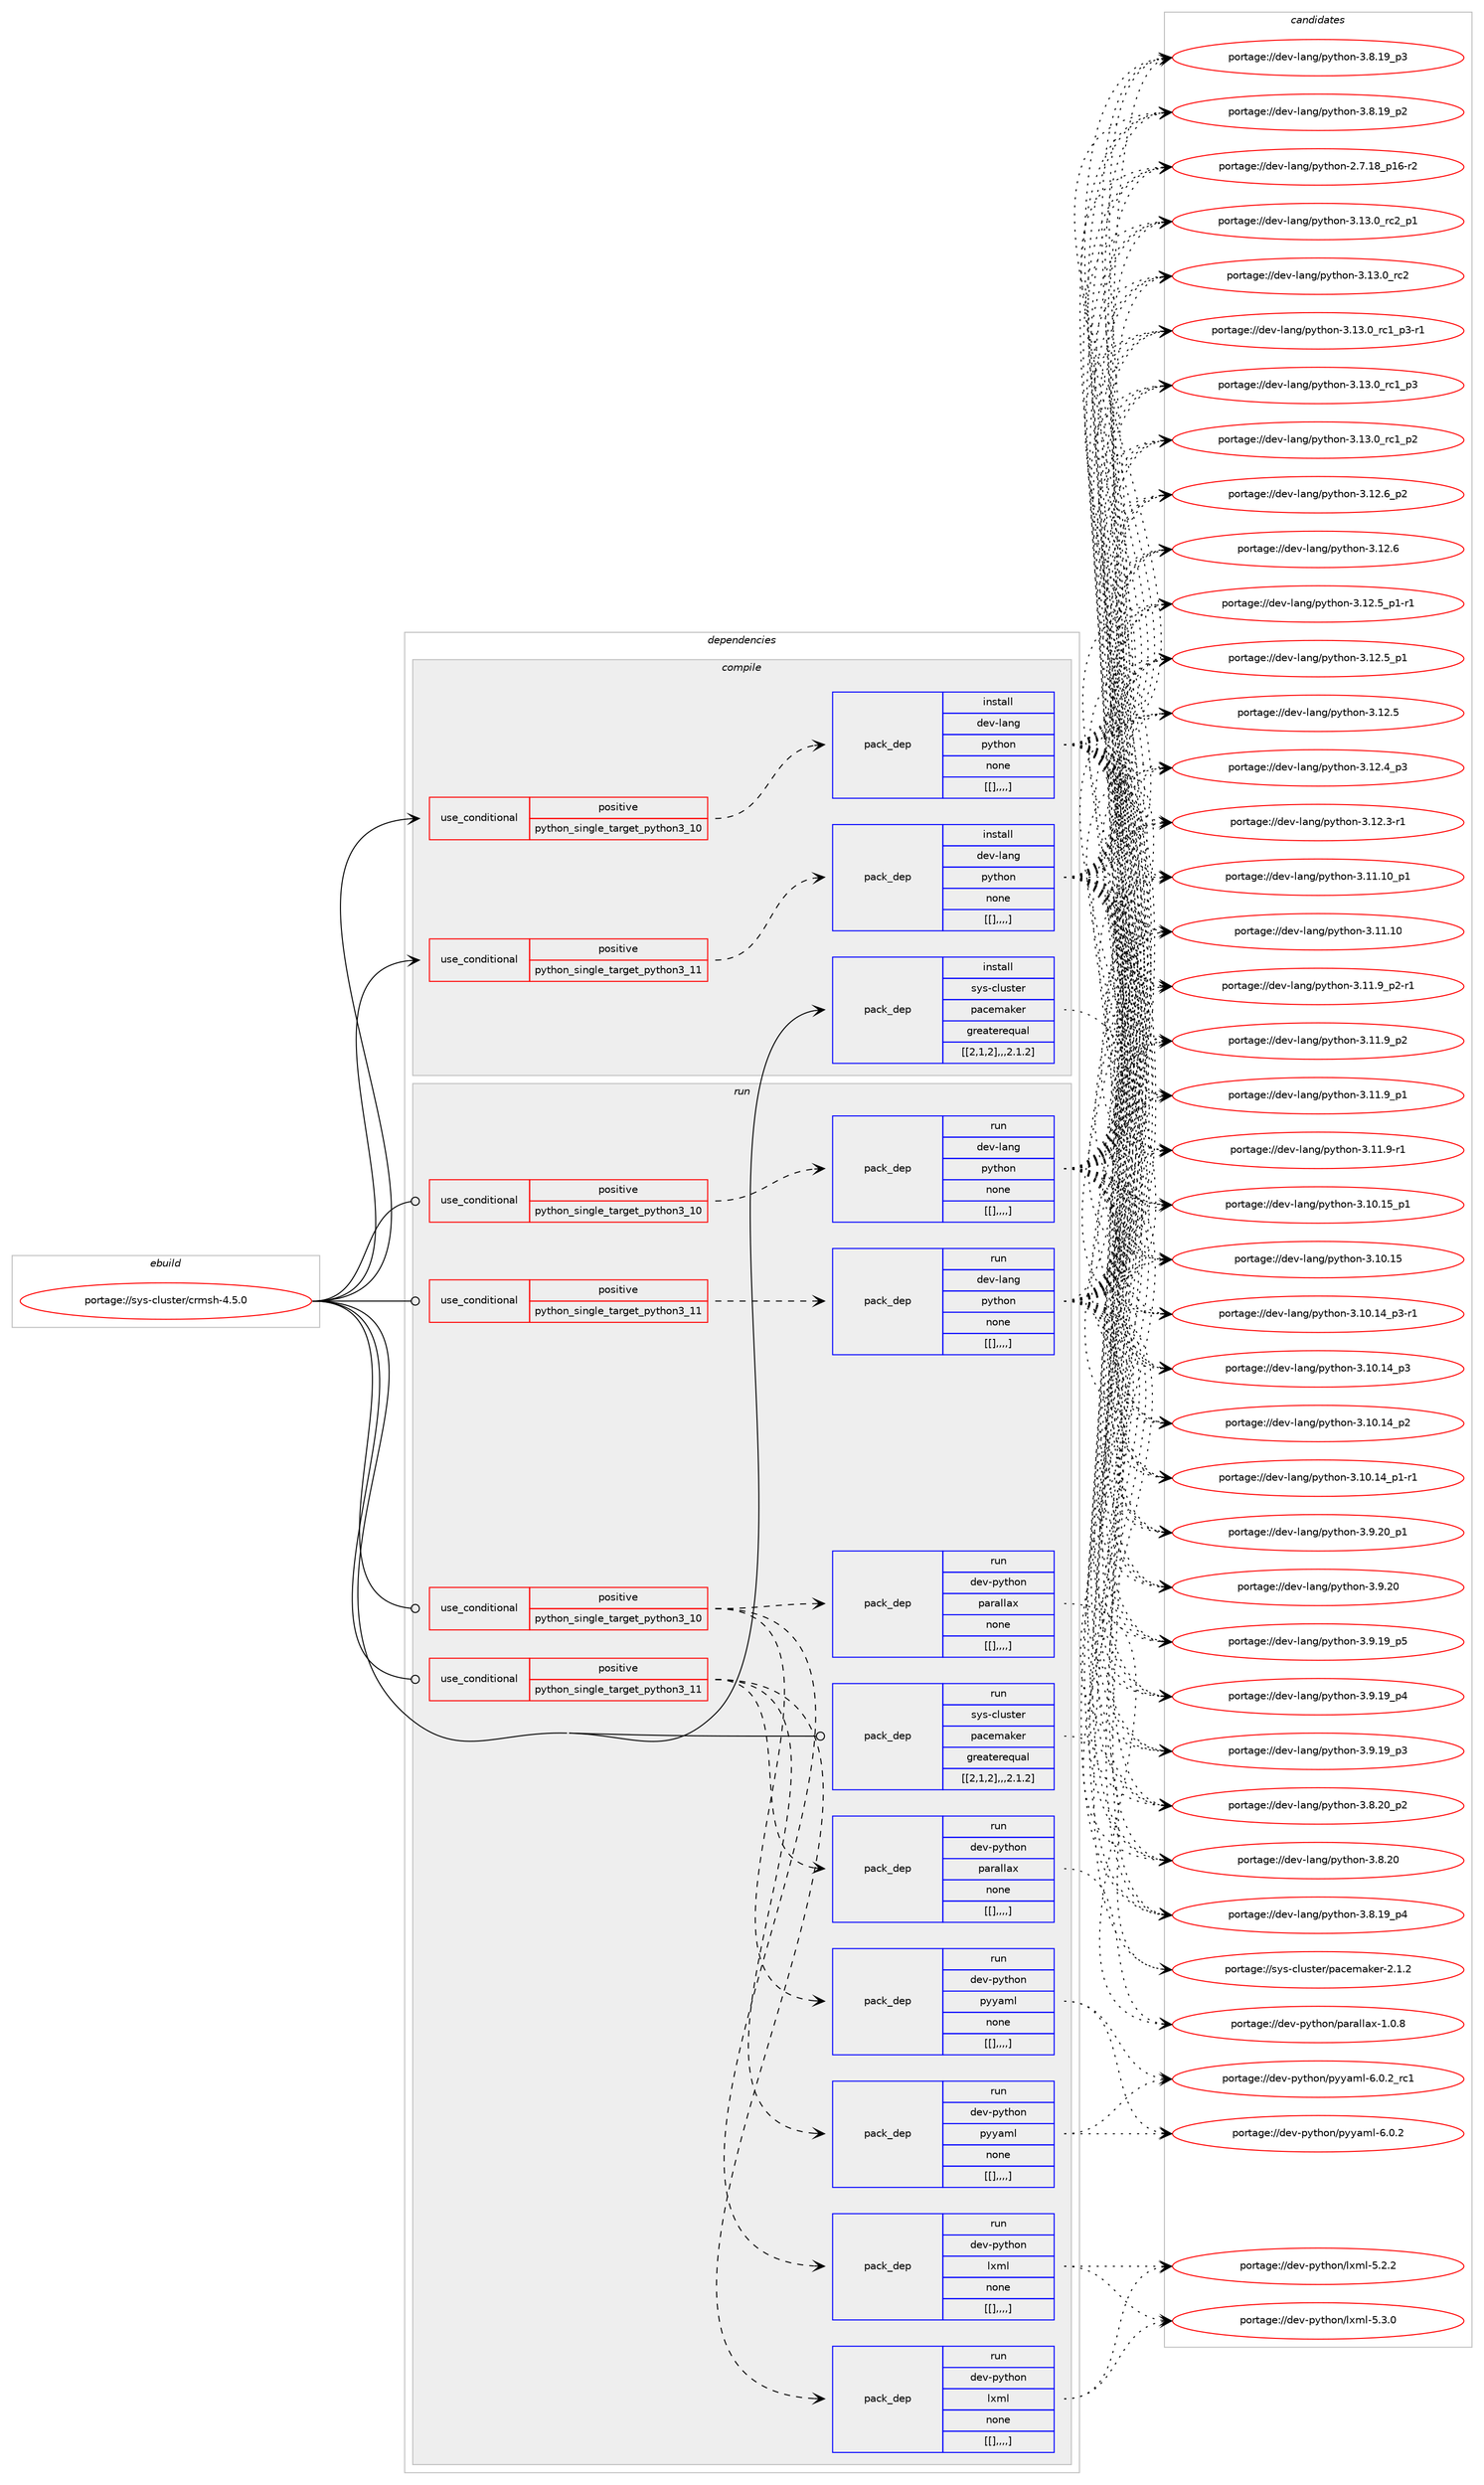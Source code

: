 digraph prolog {

# *************
# Graph options
# *************

newrank=true;
concentrate=true;
compound=true;
graph [rankdir=LR,fontname=Helvetica,fontsize=10,ranksep=1.5];#, ranksep=2.5, nodesep=0.2];
edge  [arrowhead=vee];
node  [fontname=Helvetica,fontsize=10];

# **********
# The ebuild
# **********

subgraph cluster_leftcol {
color=gray;
label=<<i>ebuild</i>>;
id [label="portage://sys-cluster/crmsh-4.5.0", color=red, width=4, href="../sys-cluster/crmsh-4.5.0.svg"];
}

# ****************
# The dependencies
# ****************

subgraph cluster_midcol {
color=gray;
label=<<i>dependencies</i>>;
subgraph cluster_compile {
fillcolor="#eeeeee";
style=filled;
label=<<i>compile</i>>;
subgraph cond118801 {
dependency442587 [label=<<TABLE BORDER="0" CELLBORDER="1" CELLSPACING="0" CELLPADDING="4"><TR><TD ROWSPAN="3" CELLPADDING="10">use_conditional</TD></TR><TR><TD>positive</TD></TR><TR><TD>python_single_target_python3_10</TD></TR></TABLE>>, shape=none, color=red];
subgraph pack320823 {
dependency442588 [label=<<TABLE BORDER="0" CELLBORDER="1" CELLSPACING="0" CELLPADDING="4" WIDTH="220"><TR><TD ROWSPAN="6" CELLPADDING="30">pack_dep</TD></TR><TR><TD WIDTH="110">install</TD></TR><TR><TD>dev-lang</TD></TR><TR><TD>python</TD></TR><TR><TD>none</TD></TR><TR><TD>[[],,,,]</TD></TR></TABLE>>, shape=none, color=blue];
}
dependency442587:e -> dependency442588:w [weight=20,style="dashed",arrowhead="vee"];
}
id:e -> dependency442587:w [weight=20,style="solid",arrowhead="vee"];
subgraph cond118802 {
dependency442589 [label=<<TABLE BORDER="0" CELLBORDER="1" CELLSPACING="0" CELLPADDING="4"><TR><TD ROWSPAN="3" CELLPADDING="10">use_conditional</TD></TR><TR><TD>positive</TD></TR><TR><TD>python_single_target_python3_11</TD></TR></TABLE>>, shape=none, color=red];
subgraph pack320824 {
dependency442590 [label=<<TABLE BORDER="0" CELLBORDER="1" CELLSPACING="0" CELLPADDING="4" WIDTH="220"><TR><TD ROWSPAN="6" CELLPADDING="30">pack_dep</TD></TR><TR><TD WIDTH="110">install</TD></TR><TR><TD>dev-lang</TD></TR><TR><TD>python</TD></TR><TR><TD>none</TD></TR><TR><TD>[[],,,,]</TD></TR></TABLE>>, shape=none, color=blue];
}
dependency442589:e -> dependency442590:w [weight=20,style="dashed",arrowhead="vee"];
}
id:e -> dependency442589:w [weight=20,style="solid",arrowhead="vee"];
subgraph pack320825 {
dependency442591 [label=<<TABLE BORDER="0" CELLBORDER="1" CELLSPACING="0" CELLPADDING="4" WIDTH="220"><TR><TD ROWSPAN="6" CELLPADDING="30">pack_dep</TD></TR><TR><TD WIDTH="110">install</TD></TR><TR><TD>sys-cluster</TD></TR><TR><TD>pacemaker</TD></TR><TR><TD>greaterequal</TD></TR><TR><TD>[[2,1,2],,,2.1.2]</TD></TR></TABLE>>, shape=none, color=blue];
}
id:e -> dependency442591:w [weight=20,style="solid",arrowhead="vee"];
}
subgraph cluster_compileandrun {
fillcolor="#eeeeee";
style=filled;
label=<<i>compile and run</i>>;
}
subgraph cluster_run {
fillcolor="#eeeeee";
style=filled;
label=<<i>run</i>>;
subgraph cond118803 {
dependency442592 [label=<<TABLE BORDER="0" CELLBORDER="1" CELLSPACING="0" CELLPADDING="4"><TR><TD ROWSPAN="3" CELLPADDING="10">use_conditional</TD></TR><TR><TD>positive</TD></TR><TR><TD>python_single_target_python3_10</TD></TR></TABLE>>, shape=none, color=red];
subgraph pack320826 {
dependency442593 [label=<<TABLE BORDER="0" CELLBORDER="1" CELLSPACING="0" CELLPADDING="4" WIDTH="220"><TR><TD ROWSPAN="6" CELLPADDING="30">pack_dep</TD></TR><TR><TD WIDTH="110">run</TD></TR><TR><TD>dev-lang</TD></TR><TR><TD>python</TD></TR><TR><TD>none</TD></TR><TR><TD>[[],,,,]</TD></TR></TABLE>>, shape=none, color=blue];
}
dependency442592:e -> dependency442593:w [weight=20,style="dashed",arrowhead="vee"];
}
id:e -> dependency442592:w [weight=20,style="solid",arrowhead="odot"];
subgraph cond118804 {
dependency442594 [label=<<TABLE BORDER="0" CELLBORDER="1" CELLSPACING="0" CELLPADDING="4"><TR><TD ROWSPAN="3" CELLPADDING="10">use_conditional</TD></TR><TR><TD>positive</TD></TR><TR><TD>python_single_target_python3_10</TD></TR></TABLE>>, shape=none, color=red];
subgraph pack320827 {
dependency442595 [label=<<TABLE BORDER="0" CELLBORDER="1" CELLSPACING="0" CELLPADDING="4" WIDTH="220"><TR><TD ROWSPAN="6" CELLPADDING="30">pack_dep</TD></TR><TR><TD WIDTH="110">run</TD></TR><TR><TD>dev-python</TD></TR><TR><TD>lxml</TD></TR><TR><TD>none</TD></TR><TR><TD>[[],,,,]</TD></TR></TABLE>>, shape=none, color=blue];
}
dependency442594:e -> dependency442595:w [weight=20,style="dashed",arrowhead="vee"];
subgraph pack320828 {
dependency442596 [label=<<TABLE BORDER="0" CELLBORDER="1" CELLSPACING="0" CELLPADDING="4" WIDTH="220"><TR><TD ROWSPAN="6" CELLPADDING="30">pack_dep</TD></TR><TR><TD WIDTH="110">run</TD></TR><TR><TD>dev-python</TD></TR><TR><TD>parallax</TD></TR><TR><TD>none</TD></TR><TR><TD>[[],,,,]</TD></TR></TABLE>>, shape=none, color=blue];
}
dependency442594:e -> dependency442596:w [weight=20,style="dashed",arrowhead="vee"];
subgraph pack320829 {
dependency442597 [label=<<TABLE BORDER="0" CELLBORDER="1" CELLSPACING="0" CELLPADDING="4" WIDTH="220"><TR><TD ROWSPAN="6" CELLPADDING="30">pack_dep</TD></TR><TR><TD WIDTH="110">run</TD></TR><TR><TD>dev-python</TD></TR><TR><TD>pyyaml</TD></TR><TR><TD>none</TD></TR><TR><TD>[[],,,,]</TD></TR></TABLE>>, shape=none, color=blue];
}
dependency442594:e -> dependency442597:w [weight=20,style="dashed",arrowhead="vee"];
}
id:e -> dependency442594:w [weight=20,style="solid",arrowhead="odot"];
subgraph cond118805 {
dependency442598 [label=<<TABLE BORDER="0" CELLBORDER="1" CELLSPACING="0" CELLPADDING="4"><TR><TD ROWSPAN="3" CELLPADDING="10">use_conditional</TD></TR><TR><TD>positive</TD></TR><TR><TD>python_single_target_python3_11</TD></TR></TABLE>>, shape=none, color=red];
subgraph pack320830 {
dependency442599 [label=<<TABLE BORDER="0" CELLBORDER="1" CELLSPACING="0" CELLPADDING="4" WIDTH="220"><TR><TD ROWSPAN="6" CELLPADDING="30">pack_dep</TD></TR><TR><TD WIDTH="110">run</TD></TR><TR><TD>dev-lang</TD></TR><TR><TD>python</TD></TR><TR><TD>none</TD></TR><TR><TD>[[],,,,]</TD></TR></TABLE>>, shape=none, color=blue];
}
dependency442598:e -> dependency442599:w [weight=20,style="dashed",arrowhead="vee"];
}
id:e -> dependency442598:w [weight=20,style="solid",arrowhead="odot"];
subgraph cond118806 {
dependency442600 [label=<<TABLE BORDER="0" CELLBORDER="1" CELLSPACING="0" CELLPADDING="4"><TR><TD ROWSPAN="3" CELLPADDING="10">use_conditional</TD></TR><TR><TD>positive</TD></TR><TR><TD>python_single_target_python3_11</TD></TR></TABLE>>, shape=none, color=red];
subgraph pack320831 {
dependency442601 [label=<<TABLE BORDER="0" CELLBORDER="1" CELLSPACING="0" CELLPADDING="4" WIDTH="220"><TR><TD ROWSPAN="6" CELLPADDING="30">pack_dep</TD></TR><TR><TD WIDTH="110">run</TD></TR><TR><TD>dev-python</TD></TR><TR><TD>lxml</TD></TR><TR><TD>none</TD></TR><TR><TD>[[],,,,]</TD></TR></TABLE>>, shape=none, color=blue];
}
dependency442600:e -> dependency442601:w [weight=20,style="dashed",arrowhead="vee"];
subgraph pack320832 {
dependency442602 [label=<<TABLE BORDER="0" CELLBORDER="1" CELLSPACING="0" CELLPADDING="4" WIDTH="220"><TR><TD ROWSPAN="6" CELLPADDING="30">pack_dep</TD></TR><TR><TD WIDTH="110">run</TD></TR><TR><TD>dev-python</TD></TR><TR><TD>parallax</TD></TR><TR><TD>none</TD></TR><TR><TD>[[],,,,]</TD></TR></TABLE>>, shape=none, color=blue];
}
dependency442600:e -> dependency442602:w [weight=20,style="dashed",arrowhead="vee"];
subgraph pack320833 {
dependency442603 [label=<<TABLE BORDER="0" CELLBORDER="1" CELLSPACING="0" CELLPADDING="4" WIDTH="220"><TR><TD ROWSPAN="6" CELLPADDING="30">pack_dep</TD></TR><TR><TD WIDTH="110">run</TD></TR><TR><TD>dev-python</TD></TR><TR><TD>pyyaml</TD></TR><TR><TD>none</TD></TR><TR><TD>[[],,,,]</TD></TR></TABLE>>, shape=none, color=blue];
}
dependency442600:e -> dependency442603:w [weight=20,style="dashed",arrowhead="vee"];
}
id:e -> dependency442600:w [weight=20,style="solid",arrowhead="odot"];
subgraph pack320834 {
dependency442604 [label=<<TABLE BORDER="0" CELLBORDER="1" CELLSPACING="0" CELLPADDING="4" WIDTH="220"><TR><TD ROWSPAN="6" CELLPADDING="30">pack_dep</TD></TR><TR><TD WIDTH="110">run</TD></TR><TR><TD>sys-cluster</TD></TR><TR><TD>pacemaker</TD></TR><TR><TD>greaterequal</TD></TR><TR><TD>[[2,1,2],,,2.1.2]</TD></TR></TABLE>>, shape=none, color=blue];
}
id:e -> dependency442604:w [weight=20,style="solid",arrowhead="odot"];
}
}

# **************
# The candidates
# **************

subgraph cluster_choices {
rank=same;
color=gray;
label=<<i>candidates</i>>;

subgraph choice320823 {
color=black;
nodesep=1;
choice100101118451089711010347112121116104111110455146495146489511499509511249 [label="portage://dev-lang/python-3.13.0_rc2_p1", color=red, width=4,href="../dev-lang/python-3.13.0_rc2_p1.svg"];
choice10010111845108971101034711212111610411111045514649514648951149950 [label="portage://dev-lang/python-3.13.0_rc2", color=red, width=4,href="../dev-lang/python-3.13.0_rc2.svg"];
choice1001011184510897110103471121211161041111104551464951464895114994995112514511449 [label="portage://dev-lang/python-3.13.0_rc1_p3-r1", color=red, width=4,href="../dev-lang/python-3.13.0_rc1_p3-r1.svg"];
choice100101118451089711010347112121116104111110455146495146489511499499511251 [label="portage://dev-lang/python-3.13.0_rc1_p3", color=red, width=4,href="../dev-lang/python-3.13.0_rc1_p3.svg"];
choice100101118451089711010347112121116104111110455146495146489511499499511250 [label="portage://dev-lang/python-3.13.0_rc1_p2", color=red, width=4,href="../dev-lang/python-3.13.0_rc1_p2.svg"];
choice100101118451089711010347112121116104111110455146495046549511250 [label="portage://dev-lang/python-3.12.6_p2", color=red, width=4,href="../dev-lang/python-3.12.6_p2.svg"];
choice10010111845108971101034711212111610411111045514649504654 [label="portage://dev-lang/python-3.12.6", color=red, width=4,href="../dev-lang/python-3.12.6.svg"];
choice1001011184510897110103471121211161041111104551464950465395112494511449 [label="portage://dev-lang/python-3.12.5_p1-r1", color=red, width=4,href="../dev-lang/python-3.12.5_p1-r1.svg"];
choice100101118451089711010347112121116104111110455146495046539511249 [label="portage://dev-lang/python-3.12.5_p1", color=red, width=4,href="../dev-lang/python-3.12.5_p1.svg"];
choice10010111845108971101034711212111610411111045514649504653 [label="portage://dev-lang/python-3.12.5", color=red, width=4,href="../dev-lang/python-3.12.5.svg"];
choice100101118451089711010347112121116104111110455146495046529511251 [label="portage://dev-lang/python-3.12.4_p3", color=red, width=4,href="../dev-lang/python-3.12.4_p3.svg"];
choice100101118451089711010347112121116104111110455146495046514511449 [label="portage://dev-lang/python-3.12.3-r1", color=red, width=4,href="../dev-lang/python-3.12.3-r1.svg"];
choice10010111845108971101034711212111610411111045514649494649489511249 [label="portage://dev-lang/python-3.11.10_p1", color=red, width=4,href="../dev-lang/python-3.11.10_p1.svg"];
choice1001011184510897110103471121211161041111104551464949464948 [label="portage://dev-lang/python-3.11.10", color=red, width=4,href="../dev-lang/python-3.11.10.svg"];
choice1001011184510897110103471121211161041111104551464949465795112504511449 [label="portage://dev-lang/python-3.11.9_p2-r1", color=red, width=4,href="../dev-lang/python-3.11.9_p2-r1.svg"];
choice100101118451089711010347112121116104111110455146494946579511250 [label="portage://dev-lang/python-3.11.9_p2", color=red, width=4,href="../dev-lang/python-3.11.9_p2.svg"];
choice100101118451089711010347112121116104111110455146494946579511249 [label="portage://dev-lang/python-3.11.9_p1", color=red, width=4,href="../dev-lang/python-3.11.9_p1.svg"];
choice100101118451089711010347112121116104111110455146494946574511449 [label="portage://dev-lang/python-3.11.9-r1", color=red, width=4,href="../dev-lang/python-3.11.9-r1.svg"];
choice10010111845108971101034711212111610411111045514649484649539511249 [label="portage://dev-lang/python-3.10.15_p1", color=red, width=4,href="../dev-lang/python-3.10.15_p1.svg"];
choice1001011184510897110103471121211161041111104551464948464953 [label="portage://dev-lang/python-3.10.15", color=red, width=4,href="../dev-lang/python-3.10.15.svg"];
choice100101118451089711010347112121116104111110455146494846495295112514511449 [label="portage://dev-lang/python-3.10.14_p3-r1", color=red, width=4,href="../dev-lang/python-3.10.14_p3-r1.svg"];
choice10010111845108971101034711212111610411111045514649484649529511251 [label="portage://dev-lang/python-3.10.14_p3", color=red, width=4,href="../dev-lang/python-3.10.14_p3.svg"];
choice10010111845108971101034711212111610411111045514649484649529511250 [label="portage://dev-lang/python-3.10.14_p2", color=red, width=4,href="../dev-lang/python-3.10.14_p2.svg"];
choice100101118451089711010347112121116104111110455146494846495295112494511449 [label="portage://dev-lang/python-3.10.14_p1-r1", color=red, width=4,href="../dev-lang/python-3.10.14_p1-r1.svg"];
choice100101118451089711010347112121116104111110455146574650489511249 [label="portage://dev-lang/python-3.9.20_p1", color=red, width=4,href="../dev-lang/python-3.9.20_p1.svg"];
choice10010111845108971101034711212111610411111045514657465048 [label="portage://dev-lang/python-3.9.20", color=red, width=4,href="../dev-lang/python-3.9.20.svg"];
choice100101118451089711010347112121116104111110455146574649579511253 [label="portage://dev-lang/python-3.9.19_p5", color=red, width=4,href="../dev-lang/python-3.9.19_p5.svg"];
choice100101118451089711010347112121116104111110455146574649579511252 [label="portage://dev-lang/python-3.9.19_p4", color=red, width=4,href="../dev-lang/python-3.9.19_p4.svg"];
choice100101118451089711010347112121116104111110455146574649579511251 [label="portage://dev-lang/python-3.9.19_p3", color=red, width=4,href="../dev-lang/python-3.9.19_p3.svg"];
choice100101118451089711010347112121116104111110455146564650489511250 [label="portage://dev-lang/python-3.8.20_p2", color=red, width=4,href="../dev-lang/python-3.8.20_p2.svg"];
choice10010111845108971101034711212111610411111045514656465048 [label="portage://dev-lang/python-3.8.20", color=red, width=4,href="../dev-lang/python-3.8.20.svg"];
choice100101118451089711010347112121116104111110455146564649579511252 [label="portage://dev-lang/python-3.8.19_p4", color=red, width=4,href="../dev-lang/python-3.8.19_p4.svg"];
choice100101118451089711010347112121116104111110455146564649579511251 [label="portage://dev-lang/python-3.8.19_p3", color=red, width=4,href="../dev-lang/python-3.8.19_p3.svg"];
choice100101118451089711010347112121116104111110455146564649579511250 [label="portage://dev-lang/python-3.8.19_p2", color=red, width=4,href="../dev-lang/python-3.8.19_p2.svg"];
choice100101118451089711010347112121116104111110455046554649569511249544511450 [label="portage://dev-lang/python-2.7.18_p16-r2", color=red, width=4,href="../dev-lang/python-2.7.18_p16-r2.svg"];
dependency442588:e -> choice100101118451089711010347112121116104111110455146495146489511499509511249:w [style=dotted,weight="100"];
dependency442588:e -> choice10010111845108971101034711212111610411111045514649514648951149950:w [style=dotted,weight="100"];
dependency442588:e -> choice1001011184510897110103471121211161041111104551464951464895114994995112514511449:w [style=dotted,weight="100"];
dependency442588:e -> choice100101118451089711010347112121116104111110455146495146489511499499511251:w [style=dotted,weight="100"];
dependency442588:e -> choice100101118451089711010347112121116104111110455146495146489511499499511250:w [style=dotted,weight="100"];
dependency442588:e -> choice100101118451089711010347112121116104111110455146495046549511250:w [style=dotted,weight="100"];
dependency442588:e -> choice10010111845108971101034711212111610411111045514649504654:w [style=dotted,weight="100"];
dependency442588:e -> choice1001011184510897110103471121211161041111104551464950465395112494511449:w [style=dotted,weight="100"];
dependency442588:e -> choice100101118451089711010347112121116104111110455146495046539511249:w [style=dotted,weight="100"];
dependency442588:e -> choice10010111845108971101034711212111610411111045514649504653:w [style=dotted,weight="100"];
dependency442588:e -> choice100101118451089711010347112121116104111110455146495046529511251:w [style=dotted,weight="100"];
dependency442588:e -> choice100101118451089711010347112121116104111110455146495046514511449:w [style=dotted,weight="100"];
dependency442588:e -> choice10010111845108971101034711212111610411111045514649494649489511249:w [style=dotted,weight="100"];
dependency442588:e -> choice1001011184510897110103471121211161041111104551464949464948:w [style=dotted,weight="100"];
dependency442588:e -> choice1001011184510897110103471121211161041111104551464949465795112504511449:w [style=dotted,weight="100"];
dependency442588:e -> choice100101118451089711010347112121116104111110455146494946579511250:w [style=dotted,weight="100"];
dependency442588:e -> choice100101118451089711010347112121116104111110455146494946579511249:w [style=dotted,weight="100"];
dependency442588:e -> choice100101118451089711010347112121116104111110455146494946574511449:w [style=dotted,weight="100"];
dependency442588:e -> choice10010111845108971101034711212111610411111045514649484649539511249:w [style=dotted,weight="100"];
dependency442588:e -> choice1001011184510897110103471121211161041111104551464948464953:w [style=dotted,weight="100"];
dependency442588:e -> choice100101118451089711010347112121116104111110455146494846495295112514511449:w [style=dotted,weight="100"];
dependency442588:e -> choice10010111845108971101034711212111610411111045514649484649529511251:w [style=dotted,weight="100"];
dependency442588:e -> choice10010111845108971101034711212111610411111045514649484649529511250:w [style=dotted,weight="100"];
dependency442588:e -> choice100101118451089711010347112121116104111110455146494846495295112494511449:w [style=dotted,weight="100"];
dependency442588:e -> choice100101118451089711010347112121116104111110455146574650489511249:w [style=dotted,weight="100"];
dependency442588:e -> choice10010111845108971101034711212111610411111045514657465048:w [style=dotted,weight="100"];
dependency442588:e -> choice100101118451089711010347112121116104111110455146574649579511253:w [style=dotted,weight="100"];
dependency442588:e -> choice100101118451089711010347112121116104111110455146574649579511252:w [style=dotted,weight="100"];
dependency442588:e -> choice100101118451089711010347112121116104111110455146574649579511251:w [style=dotted,weight="100"];
dependency442588:e -> choice100101118451089711010347112121116104111110455146564650489511250:w [style=dotted,weight="100"];
dependency442588:e -> choice10010111845108971101034711212111610411111045514656465048:w [style=dotted,weight="100"];
dependency442588:e -> choice100101118451089711010347112121116104111110455146564649579511252:w [style=dotted,weight="100"];
dependency442588:e -> choice100101118451089711010347112121116104111110455146564649579511251:w [style=dotted,weight="100"];
dependency442588:e -> choice100101118451089711010347112121116104111110455146564649579511250:w [style=dotted,weight="100"];
dependency442588:e -> choice100101118451089711010347112121116104111110455046554649569511249544511450:w [style=dotted,weight="100"];
}
subgraph choice320824 {
color=black;
nodesep=1;
choice100101118451089711010347112121116104111110455146495146489511499509511249 [label="portage://dev-lang/python-3.13.0_rc2_p1", color=red, width=4,href="../dev-lang/python-3.13.0_rc2_p1.svg"];
choice10010111845108971101034711212111610411111045514649514648951149950 [label="portage://dev-lang/python-3.13.0_rc2", color=red, width=4,href="../dev-lang/python-3.13.0_rc2.svg"];
choice1001011184510897110103471121211161041111104551464951464895114994995112514511449 [label="portage://dev-lang/python-3.13.0_rc1_p3-r1", color=red, width=4,href="../dev-lang/python-3.13.0_rc1_p3-r1.svg"];
choice100101118451089711010347112121116104111110455146495146489511499499511251 [label="portage://dev-lang/python-3.13.0_rc1_p3", color=red, width=4,href="../dev-lang/python-3.13.0_rc1_p3.svg"];
choice100101118451089711010347112121116104111110455146495146489511499499511250 [label="portage://dev-lang/python-3.13.0_rc1_p2", color=red, width=4,href="../dev-lang/python-3.13.0_rc1_p2.svg"];
choice100101118451089711010347112121116104111110455146495046549511250 [label="portage://dev-lang/python-3.12.6_p2", color=red, width=4,href="../dev-lang/python-3.12.6_p2.svg"];
choice10010111845108971101034711212111610411111045514649504654 [label="portage://dev-lang/python-3.12.6", color=red, width=4,href="../dev-lang/python-3.12.6.svg"];
choice1001011184510897110103471121211161041111104551464950465395112494511449 [label="portage://dev-lang/python-3.12.5_p1-r1", color=red, width=4,href="../dev-lang/python-3.12.5_p1-r1.svg"];
choice100101118451089711010347112121116104111110455146495046539511249 [label="portage://dev-lang/python-3.12.5_p1", color=red, width=4,href="../dev-lang/python-3.12.5_p1.svg"];
choice10010111845108971101034711212111610411111045514649504653 [label="portage://dev-lang/python-3.12.5", color=red, width=4,href="../dev-lang/python-3.12.5.svg"];
choice100101118451089711010347112121116104111110455146495046529511251 [label="portage://dev-lang/python-3.12.4_p3", color=red, width=4,href="../dev-lang/python-3.12.4_p3.svg"];
choice100101118451089711010347112121116104111110455146495046514511449 [label="portage://dev-lang/python-3.12.3-r1", color=red, width=4,href="../dev-lang/python-3.12.3-r1.svg"];
choice10010111845108971101034711212111610411111045514649494649489511249 [label="portage://dev-lang/python-3.11.10_p1", color=red, width=4,href="../dev-lang/python-3.11.10_p1.svg"];
choice1001011184510897110103471121211161041111104551464949464948 [label="portage://dev-lang/python-3.11.10", color=red, width=4,href="../dev-lang/python-3.11.10.svg"];
choice1001011184510897110103471121211161041111104551464949465795112504511449 [label="portage://dev-lang/python-3.11.9_p2-r1", color=red, width=4,href="../dev-lang/python-3.11.9_p2-r1.svg"];
choice100101118451089711010347112121116104111110455146494946579511250 [label="portage://dev-lang/python-3.11.9_p2", color=red, width=4,href="../dev-lang/python-3.11.9_p2.svg"];
choice100101118451089711010347112121116104111110455146494946579511249 [label="portage://dev-lang/python-3.11.9_p1", color=red, width=4,href="../dev-lang/python-3.11.9_p1.svg"];
choice100101118451089711010347112121116104111110455146494946574511449 [label="portage://dev-lang/python-3.11.9-r1", color=red, width=4,href="../dev-lang/python-3.11.9-r1.svg"];
choice10010111845108971101034711212111610411111045514649484649539511249 [label="portage://dev-lang/python-3.10.15_p1", color=red, width=4,href="../dev-lang/python-3.10.15_p1.svg"];
choice1001011184510897110103471121211161041111104551464948464953 [label="portage://dev-lang/python-3.10.15", color=red, width=4,href="../dev-lang/python-3.10.15.svg"];
choice100101118451089711010347112121116104111110455146494846495295112514511449 [label="portage://dev-lang/python-3.10.14_p3-r1", color=red, width=4,href="../dev-lang/python-3.10.14_p3-r1.svg"];
choice10010111845108971101034711212111610411111045514649484649529511251 [label="portage://dev-lang/python-3.10.14_p3", color=red, width=4,href="../dev-lang/python-3.10.14_p3.svg"];
choice10010111845108971101034711212111610411111045514649484649529511250 [label="portage://dev-lang/python-3.10.14_p2", color=red, width=4,href="../dev-lang/python-3.10.14_p2.svg"];
choice100101118451089711010347112121116104111110455146494846495295112494511449 [label="portage://dev-lang/python-3.10.14_p1-r1", color=red, width=4,href="../dev-lang/python-3.10.14_p1-r1.svg"];
choice100101118451089711010347112121116104111110455146574650489511249 [label="portage://dev-lang/python-3.9.20_p1", color=red, width=4,href="../dev-lang/python-3.9.20_p1.svg"];
choice10010111845108971101034711212111610411111045514657465048 [label="portage://dev-lang/python-3.9.20", color=red, width=4,href="../dev-lang/python-3.9.20.svg"];
choice100101118451089711010347112121116104111110455146574649579511253 [label="portage://dev-lang/python-3.9.19_p5", color=red, width=4,href="../dev-lang/python-3.9.19_p5.svg"];
choice100101118451089711010347112121116104111110455146574649579511252 [label="portage://dev-lang/python-3.9.19_p4", color=red, width=4,href="../dev-lang/python-3.9.19_p4.svg"];
choice100101118451089711010347112121116104111110455146574649579511251 [label="portage://dev-lang/python-3.9.19_p3", color=red, width=4,href="../dev-lang/python-3.9.19_p3.svg"];
choice100101118451089711010347112121116104111110455146564650489511250 [label="portage://dev-lang/python-3.8.20_p2", color=red, width=4,href="../dev-lang/python-3.8.20_p2.svg"];
choice10010111845108971101034711212111610411111045514656465048 [label="portage://dev-lang/python-3.8.20", color=red, width=4,href="../dev-lang/python-3.8.20.svg"];
choice100101118451089711010347112121116104111110455146564649579511252 [label="portage://dev-lang/python-3.8.19_p4", color=red, width=4,href="../dev-lang/python-3.8.19_p4.svg"];
choice100101118451089711010347112121116104111110455146564649579511251 [label="portage://dev-lang/python-3.8.19_p3", color=red, width=4,href="../dev-lang/python-3.8.19_p3.svg"];
choice100101118451089711010347112121116104111110455146564649579511250 [label="portage://dev-lang/python-3.8.19_p2", color=red, width=4,href="../dev-lang/python-3.8.19_p2.svg"];
choice100101118451089711010347112121116104111110455046554649569511249544511450 [label="portage://dev-lang/python-2.7.18_p16-r2", color=red, width=4,href="../dev-lang/python-2.7.18_p16-r2.svg"];
dependency442590:e -> choice100101118451089711010347112121116104111110455146495146489511499509511249:w [style=dotted,weight="100"];
dependency442590:e -> choice10010111845108971101034711212111610411111045514649514648951149950:w [style=dotted,weight="100"];
dependency442590:e -> choice1001011184510897110103471121211161041111104551464951464895114994995112514511449:w [style=dotted,weight="100"];
dependency442590:e -> choice100101118451089711010347112121116104111110455146495146489511499499511251:w [style=dotted,weight="100"];
dependency442590:e -> choice100101118451089711010347112121116104111110455146495146489511499499511250:w [style=dotted,weight="100"];
dependency442590:e -> choice100101118451089711010347112121116104111110455146495046549511250:w [style=dotted,weight="100"];
dependency442590:e -> choice10010111845108971101034711212111610411111045514649504654:w [style=dotted,weight="100"];
dependency442590:e -> choice1001011184510897110103471121211161041111104551464950465395112494511449:w [style=dotted,weight="100"];
dependency442590:e -> choice100101118451089711010347112121116104111110455146495046539511249:w [style=dotted,weight="100"];
dependency442590:e -> choice10010111845108971101034711212111610411111045514649504653:w [style=dotted,weight="100"];
dependency442590:e -> choice100101118451089711010347112121116104111110455146495046529511251:w [style=dotted,weight="100"];
dependency442590:e -> choice100101118451089711010347112121116104111110455146495046514511449:w [style=dotted,weight="100"];
dependency442590:e -> choice10010111845108971101034711212111610411111045514649494649489511249:w [style=dotted,weight="100"];
dependency442590:e -> choice1001011184510897110103471121211161041111104551464949464948:w [style=dotted,weight="100"];
dependency442590:e -> choice1001011184510897110103471121211161041111104551464949465795112504511449:w [style=dotted,weight="100"];
dependency442590:e -> choice100101118451089711010347112121116104111110455146494946579511250:w [style=dotted,weight="100"];
dependency442590:e -> choice100101118451089711010347112121116104111110455146494946579511249:w [style=dotted,weight="100"];
dependency442590:e -> choice100101118451089711010347112121116104111110455146494946574511449:w [style=dotted,weight="100"];
dependency442590:e -> choice10010111845108971101034711212111610411111045514649484649539511249:w [style=dotted,weight="100"];
dependency442590:e -> choice1001011184510897110103471121211161041111104551464948464953:w [style=dotted,weight="100"];
dependency442590:e -> choice100101118451089711010347112121116104111110455146494846495295112514511449:w [style=dotted,weight="100"];
dependency442590:e -> choice10010111845108971101034711212111610411111045514649484649529511251:w [style=dotted,weight="100"];
dependency442590:e -> choice10010111845108971101034711212111610411111045514649484649529511250:w [style=dotted,weight="100"];
dependency442590:e -> choice100101118451089711010347112121116104111110455146494846495295112494511449:w [style=dotted,weight="100"];
dependency442590:e -> choice100101118451089711010347112121116104111110455146574650489511249:w [style=dotted,weight="100"];
dependency442590:e -> choice10010111845108971101034711212111610411111045514657465048:w [style=dotted,weight="100"];
dependency442590:e -> choice100101118451089711010347112121116104111110455146574649579511253:w [style=dotted,weight="100"];
dependency442590:e -> choice100101118451089711010347112121116104111110455146574649579511252:w [style=dotted,weight="100"];
dependency442590:e -> choice100101118451089711010347112121116104111110455146574649579511251:w [style=dotted,weight="100"];
dependency442590:e -> choice100101118451089711010347112121116104111110455146564650489511250:w [style=dotted,weight="100"];
dependency442590:e -> choice10010111845108971101034711212111610411111045514656465048:w [style=dotted,weight="100"];
dependency442590:e -> choice100101118451089711010347112121116104111110455146564649579511252:w [style=dotted,weight="100"];
dependency442590:e -> choice100101118451089711010347112121116104111110455146564649579511251:w [style=dotted,weight="100"];
dependency442590:e -> choice100101118451089711010347112121116104111110455146564649579511250:w [style=dotted,weight="100"];
dependency442590:e -> choice100101118451089711010347112121116104111110455046554649569511249544511450:w [style=dotted,weight="100"];
}
subgraph choice320825 {
color=black;
nodesep=1;
choice115121115459910811711511610111447112979910110997107101114455046494650 [label="portage://sys-cluster/pacemaker-2.1.2", color=red, width=4,href="../sys-cluster/pacemaker-2.1.2.svg"];
dependency442591:e -> choice115121115459910811711511610111447112979910110997107101114455046494650:w [style=dotted,weight="100"];
}
subgraph choice320826 {
color=black;
nodesep=1;
choice100101118451089711010347112121116104111110455146495146489511499509511249 [label="portage://dev-lang/python-3.13.0_rc2_p1", color=red, width=4,href="../dev-lang/python-3.13.0_rc2_p1.svg"];
choice10010111845108971101034711212111610411111045514649514648951149950 [label="portage://dev-lang/python-3.13.0_rc2", color=red, width=4,href="../dev-lang/python-3.13.0_rc2.svg"];
choice1001011184510897110103471121211161041111104551464951464895114994995112514511449 [label="portage://dev-lang/python-3.13.0_rc1_p3-r1", color=red, width=4,href="../dev-lang/python-3.13.0_rc1_p3-r1.svg"];
choice100101118451089711010347112121116104111110455146495146489511499499511251 [label="portage://dev-lang/python-3.13.0_rc1_p3", color=red, width=4,href="../dev-lang/python-3.13.0_rc1_p3.svg"];
choice100101118451089711010347112121116104111110455146495146489511499499511250 [label="portage://dev-lang/python-3.13.0_rc1_p2", color=red, width=4,href="../dev-lang/python-3.13.0_rc1_p2.svg"];
choice100101118451089711010347112121116104111110455146495046549511250 [label="portage://dev-lang/python-3.12.6_p2", color=red, width=4,href="../dev-lang/python-3.12.6_p2.svg"];
choice10010111845108971101034711212111610411111045514649504654 [label="portage://dev-lang/python-3.12.6", color=red, width=4,href="../dev-lang/python-3.12.6.svg"];
choice1001011184510897110103471121211161041111104551464950465395112494511449 [label="portage://dev-lang/python-3.12.5_p1-r1", color=red, width=4,href="../dev-lang/python-3.12.5_p1-r1.svg"];
choice100101118451089711010347112121116104111110455146495046539511249 [label="portage://dev-lang/python-3.12.5_p1", color=red, width=4,href="../dev-lang/python-3.12.5_p1.svg"];
choice10010111845108971101034711212111610411111045514649504653 [label="portage://dev-lang/python-3.12.5", color=red, width=4,href="../dev-lang/python-3.12.5.svg"];
choice100101118451089711010347112121116104111110455146495046529511251 [label="portage://dev-lang/python-3.12.4_p3", color=red, width=4,href="../dev-lang/python-3.12.4_p3.svg"];
choice100101118451089711010347112121116104111110455146495046514511449 [label="portage://dev-lang/python-3.12.3-r1", color=red, width=4,href="../dev-lang/python-3.12.3-r1.svg"];
choice10010111845108971101034711212111610411111045514649494649489511249 [label="portage://dev-lang/python-3.11.10_p1", color=red, width=4,href="../dev-lang/python-3.11.10_p1.svg"];
choice1001011184510897110103471121211161041111104551464949464948 [label="portage://dev-lang/python-3.11.10", color=red, width=4,href="../dev-lang/python-3.11.10.svg"];
choice1001011184510897110103471121211161041111104551464949465795112504511449 [label="portage://dev-lang/python-3.11.9_p2-r1", color=red, width=4,href="../dev-lang/python-3.11.9_p2-r1.svg"];
choice100101118451089711010347112121116104111110455146494946579511250 [label="portage://dev-lang/python-3.11.9_p2", color=red, width=4,href="../dev-lang/python-3.11.9_p2.svg"];
choice100101118451089711010347112121116104111110455146494946579511249 [label="portage://dev-lang/python-3.11.9_p1", color=red, width=4,href="../dev-lang/python-3.11.9_p1.svg"];
choice100101118451089711010347112121116104111110455146494946574511449 [label="portage://dev-lang/python-3.11.9-r1", color=red, width=4,href="../dev-lang/python-3.11.9-r1.svg"];
choice10010111845108971101034711212111610411111045514649484649539511249 [label="portage://dev-lang/python-3.10.15_p1", color=red, width=4,href="../dev-lang/python-3.10.15_p1.svg"];
choice1001011184510897110103471121211161041111104551464948464953 [label="portage://dev-lang/python-3.10.15", color=red, width=4,href="../dev-lang/python-3.10.15.svg"];
choice100101118451089711010347112121116104111110455146494846495295112514511449 [label="portage://dev-lang/python-3.10.14_p3-r1", color=red, width=4,href="../dev-lang/python-3.10.14_p3-r1.svg"];
choice10010111845108971101034711212111610411111045514649484649529511251 [label="portage://dev-lang/python-3.10.14_p3", color=red, width=4,href="../dev-lang/python-3.10.14_p3.svg"];
choice10010111845108971101034711212111610411111045514649484649529511250 [label="portage://dev-lang/python-3.10.14_p2", color=red, width=4,href="../dev-lang/python-3.10.14_p2.svg"];
choice100101118451089711010347112121116104111110455146494846495295112494511449 [label="portage://dev-lang/python-3.10.14_p1-r1", color=red, width=4,href="../dev-lang/python-3.10.14_p1-r1.svg"];
choice100101118451089711010347112121116104111110455146574650489511249 [label="portage://dev-lang/python-3.9.20_p1", color=red, width=4,href="../dev-lang/python-3.9.20_p1.svg"];
choice10010111845108971101034711212111610411111045514657465048 [label="portage://dev-lang/python-3.9.20", color=red, width=4,href="../dev-lang/python-3.9.20.svg"];
choice100101118451089711010347112121116104111110455146574649579511253 [label="portage://dev-lang/python-3.9.19_p5", color=red, width=4,href="../dev-lang/python-3.9.19_p5.svg"];
choice100101118451089711010347112121116104111110455146574649579511252 [label="portage://dev-lang/python-3.9.19_p4", color=red, width=4,href="../dev-lang/python-3.9.19_p4.svg"];
choice100101118451089711010347112121116104111110455146574649579511251 [label="portage://dev-lang/python-3.9.19_p3", color=red, width=4,href="../dev-lang/python-3.9.19_p3.svg"];
choice100101118451089711010347112121116104111110455146564650489511250 [label="portage://dev-lang/python-3.8.20_p2", color=red, width=4,href="../dev-lang/python-3.8.20_p2.svg"];
choice10010111845108971101034711212111610411111045514656465048 [label="portage://dev-lang/python-3.8.20", color=red, width=4,href="../dev-lang/python-3.8.20.svg"];
choice100101118451089711010347112121116104111110455146564649579511252 [label="portage://dev-lang/python-3.8.19_p4", color=red, width=4,href="../dev-lang/python-3.8.19_p4.svg"];
choice100101118451089711010347112121116104111110455146564649579511251 [label="portage://dev-lang/python-3.8.19_p3", color=red, width=4,href="../dev-lang/python-3.8.19_p3.svg"];
choice100101118451089711010347112121116104111110455146564649579511250 [label="portage://dev-lang/python-3.8.19_p2", color=red, width=4,href="../dev-lang/python-3.8.19_p2.svg"];
choice100101118451089711010347112121116104111110455046554649569511249544511450 [label="portage://dev-lang/python-2.7.18_p16-r2", color=red, width=4,href="../dev-lang/python-2.7.18_p16-r2.svg"];
dependency442593:e -> choice100101118451089711010347112121116104111110455146495146489511499509511249:w [style=dotted,weight="100"];
dependency442593:e -> choice10010111845108971101034711212111610411111045514649514648951149950:w [style=dotted,weight="100"];
dependency442593:e -> choice1001011184510897110103471121211161041111104551464951464895114994995112514511449:w [style=dotted,weight="100"];
dependency442593:e -> choice100101118451089711010347112121116104111110455146495146489511499499511251:w [style=dotted,weight="100"];
dependency442593:e -> choice100101118451089711010347112121116104111110455146495146489511499499511250:w [style=dotted,weight="100"];
dependency442593:e -> choice100101118451089711010347112121116104111110455146495046549511250:w [style=dotted,weight="100"];
dependency442593:e -> choice10010111845108971101034711212111610411111045514649504654:w [style=dotted,weight="100"];
dependency442593:e -> choice1001011184510897110103471121211161041111104551464950465395112494511449:w [style=dotted,weight="100"];
dependency442593:e -> choice100101118451089711010347112121116104111110455146495046539511249:w [style=dotted,weight="100"];
dependency442593:e -> choice10010111845108971101034711212111610411111045514649504653:w [style=dotted,weight="100"];
dependency442593:e -> choice100101118451089711010347112121116104111110455146495046529511251:w [style=dotted,weight="100"];
dependency442593:e -> choice100101118451089711010347112121116104111110455146495046514511449:w [style=dotted,weight="100"];
dependency442593:e -> choice10010111845108971101034711212111610411111045514649494649489511249:w [style=dotted,weight="100"];
dependency442593:e -> choice1001011184510897110103471121211161041111104551464949464948:w [style=dotted,weight="100"];
dependency442593:e -> choice1001011184510897110103471121211161041111104551464949465795112504511449:w [style=dotted,weight="100"];
dependency442593:e -> choice100101118451089711010347112121116104111110455146494946579511250:w [style=dotted,weight="100"];
dependency442593:e -> choice100101118451089711010347112121116104111110455146494946579511249:w [style=dotted,weight="100"];
dependency442593:e -> choice100101118451089711010347112121116104111110455146494946574511449:w [style=dotted,weight="100"];
dependency442593:e -> choice10010111845108971101034711212111610411111045514649484649539511249:w [style=dotted,weight="100"];
dependency442593:e -> choice1001011184510897110103471121211161041111104551464948464953:w [style=dotted,weight="100"];
dependency442593:e -> choice100101118451089711010347112121116104111110455146494846495295112514511449:w [style=dotted,weight="100"];
dependency442593:e -> choice10010111845108971101034711212111610411111045514649484649529511251:w [style=dotted,weight="100"];
dependency442593:e -> choice10010111845108971101034711212111610411111045514649484649529511250:w [style=dotted,weight="100"];
dependency442593:e -> choice100101118451089711010347112121116104111110455146494846495295112494511449:w [style=dotted,weight="100"];
dependency442593:e -> choice100101118451089711010347112121116104111110455146574650489511249:w [style=dotted,weight="100"];
dependency442593:e -> choice10010111845108971101034711212111610411111045514657465048:w [style=dotted,weight="100"];
dependency442593:e -> choice100101118451089711010347112121116104111110455146574649579511253:w [style=dotted,weight="100"];
dependency442593:e -> choice100101118451089711010347112121116104111110455146574649579511252:w [style=dotted,weight="100"];
dependency442593:e -> choice100101118451089711010347112121116104111110455146574649579511251:w [style=dotted,weight="100"];
dependency442593:e -> choice100101118451089711010347112121116104111110455146564650489511250:w [style=dotted,weight="100"];
dependency442593:e -> choice10010111845108971101034711212111610411111045514656465048:w [style=dotted,weight="100"];
dependency442593:e -> choice100101118451089711010347112121116104111110455146564649579511252:w [style=dotted,weight="100"];
dependency442593:e -> choice100101118451089711010347112121116104111110455146564649579511251:w [style=dotted,weight="100"];
dependency442593:e -> choice100101118451089711010347112121116104111110455146564649579511250:w [style=dotted,weight="100"];
dependency442593:e -> choice100101118451089711010347112121116104111110455046554649569511249544511450:w [style=dotted,weight="100"];
}
subgraph choice320827 {
color=black;
nodesep=1;
choice1001011184511212111610411111047108120109108455346514648 [label="portage://dev-python/lxml-5.3.0", color=red, width=4,href="../dev-python/lxml-5.3.0.svg"];
choice1001011184511212111610411111047108120109108455346504650 [label="portage://dev-python/lxml-5.2.2", color=red, width=4,href="../dev-python/lxml-5.2.2.svg"];
dependency442595:e -> choice1001011184511212111610411111047108120109108455346514648:w [style=dotted,weight="100"];
dependency442595:e -> choice1001011184511212111610411111047108120109108455346504650:w [style=dotted,weight="100"];
}
subgraph choice320828 {
color=black;
nodesep=1;
choice1001011184511212111610411111047112971149710810897120454946484656 [label="portage://dev-python/parallax-1.0.8", color=red, width=4,href="../dev-python/parallax-1.0.8.svg"];
dependency442596:e -> choice1001011184511212111610411111047112971149710810897120454946484656:w [style=dotted,weight="100"];
}
subgraph choice320829 {
color=black;
nodesep=1;
choice100101118451121211161041111104711212112197109108455446484650951149949 [label="portage://dev-python/pyyaml-6.0.2_rc1", color=red, width=4,href="../dev-python/pyyaml-6.0.2_rc1.svg"];
choice100101118451121211161041111104711212112197109108455446484650 [label="portage://dev-python/pyyaml-6.0.2", color=red, width=4,href="../dev-python/pyyaml-6.0.2.svg"];
dependency442597:e -> choice100101118451121211161041111104711212112197109108455446484650951149949:w [style=dotted,weight="100"];
dependency442597:e -> choice100101118451121211161041111104711212112197109108455446484650:w [style=dotted,weight="100"];
}
subgraph choice320830 {
color=black;
nodesep=1;
choice100101118451089711010347112121116104111110455146495146489511499509511249 [label="portage://dev-lang/python-3.13.0_rc2_p1", color=red, width=4,href="../dev-lang/python-3.13.0_rc2_p1.svg"];
choice10010111845108971101034711212111610411111045514649514648951149950 [label="portage://dev-lang/python-3.13.0_rc2", color=red, width=4,href="../dev-lang/python-3.13.0_rc2.svg"];
choice1001011184510897110103471121211161041111104551464951464895114994995112514511449 [label="portage://dev-lang/python-3.13.0_rc1_p3-r1", color=red, width=4,href="../dev-lang/python-3.13.0_rc1_p3-r1.svg"];
choice100101118451089711010347112121116104111110455146495146489511499499511251 [label="portage://dev-lang/python-3.13.0_rc1_p3", color=red, width=4,href="../dev-lang/python-3.13.0_rc1_p3.svg"];
choice100101118451089711010347112121116104111110455146495146489511499499511250 [label="portage://dev-lang/python-3.13.0_rc1_p2", color=red, width=4,href="../dev-lang/python-3.13.0_rc1_p2.svg"];
choice100101118451089711010347112121116104111110455146495046549511250 [label="portage://dev-lang/python-3.12.6_p2", color=red, width=4,href="../dev-lang/python-3.12.6_p2.svg"];
choice10010111845108971101034711212111610411111045514649504654 [label="portage://dev-lang/python-3.12.6", color=red, width=4,href="../dev-lang/python-3.12.6.svg"];
choice1001011184510897110103471121211161041111104551464950465395112494511449 [label="portage://dev-lang/python-3.12.5_p1-r1", color=red, width=4,href="../dev-lang/python-3.12.5_p1-r1.svg"];
choice100101118451089711010347112121116104111110455146495046539511249 [label="portage://dev-lang/python-3.12.5_p1", color=red, width=4,href="../dev-lang/python-3.12.5_p1.svg"];
choice10010111845108971101034711212111610411111045514649504653 [label="portage://dev-lang/python-3.12.5", color=red, width=4,href="../dev-lang/python-3.12.5.svg"];
choice100101118451089711010347112121116104111110455146495046529511251 [label="portage://dev-lang/python-3.12.4_p3", color=red, width=4,href="../dev-lang/python-3.12.4_p3.svg"];
choice100101118451089711010347112121116104111110455146495046514511449 [label="portage://dev-lang/python-3.12.3-r1", color=red, width=4,href="../dev-lang/python-3.12.3-r1.svg"];
choice10010111845108971101034711212111610411111045514649494649489511249 [label="portage://dev-lang/python-3.11.10_p1", color=red, width=4,href="../dev-lang/python-3.11.10_p1.svg"];
choice1001011184510897110103471121211161041111104551464949464948 [label="portage://dev-lang/python-3.11.10", color=red, width=4,href="../dev-lang/python-3.11.10.svg"];
choice1001011184510897110103471121211161041111104551464949465795112504511449 [label="portage://dev-lang/python-3.11.9_p2-r1", color=red, width=4,href="../dev-lang/python-3.11.9_p2-r1.svg"];
choice100101118451089711010347112121116104111110455146494946579511250 [label="portage://dev-lang/python-3.11.9_p2", color=red, width=4,href="../dev-lang/python-3.11.9_p2.svg"];
choice100101118451089711010347112121116104111110455146494946579511249 [label="portage://dev-lang/python-3.11.9_p1", color=red, width=4,href="../dev-lang/python-3.11.9_p1.svg"];
choice100101118451089711010347112121116104111110455146494946574511449 [label="portage://dev-lang/python-3.11.9-r1", color=red, width=4,href="../dev-lang/python-3.11.9-r1.svg"];
choice10010111845108971101034711212111610411111045514649484649539511249 [label="portage://dev-lang/python-3.10.15_p1", color=red, width=4,href="../dev-lang/python-3.10.15_p1.svg"];
choice1001011184510897110103471121211161041111104551464948464953 [label="portage://dev-lang/python-3.10.15", color=red, width=4,href="../dev-lang/python-3.10.15.svg"];
choice100101118451089711010347112121116104111110455146494846495295112514511449 [label="portage://dev-lang/python-3.10.14_p3-r1", color=red, width=4,href="../dev-lang/python-3.10.14_p3-r1.svg"];
choice10010111845108971101034711212111610411111045514649484649529511251 [label="portage://dev-lang/python-3.10.14_p3", color=red, width=4,href="../dev-lang/python-3.10.14_p3.svg"];
choice10010111845108971101034711212111610411111045514649484649529511250 [label="portage://dev-lang/python-3.10.14_p2", color=red, width=4,href="../dev-lang/python-3.10.14_p2.svg"];
choice100101118451089711010347112121116104111110455146494846495295112494511449 [label="portage://dev-lang/python-3.10.14_p1-r1", color=red, width=4,href="../dev-lang/python-3.10.14_p1-r1.svg"];
choice100101118451089711010347112121116104111110455146574650489511249 [label="portage://dev-lang/python-3.9.20_p1", color=red, width=4,href="../dev-lang/python-3.9.20_p1.svg"];
choice10010111845108971101034711212111610411111045514657465048 [label="portage://dev-lang/python-3.9.20", color=red, width=4,href="../dev-lang/python-3.9.20.svg"];
choice100101118451089711010347112121116104111110455146574649579511253 [label="portage://dev-lang/python-3.9.19_p5", color=red, width=4,href="../dev-lang/python-3.9.19_p5.svg"];
choice100101118451089711010347112121116104111110455146574649579511252 [label="portage://dev-lang/python-3.9.19_p4", color=red, width=4,href="../dev-lang/python-3.9.19_p4.svg"];
choice100101118451089711010347112121116104111110455146574649579511251 [label="portage://dev-lang/python-3.9.19_p3", color=red, width=4,href="../dev-lang/python-3.9.19_p3.svg"];
choice100101118451089711010347112121116104111110455146564650489511250 [label="portage://dev-lang/python-3.8.20_p2", color=red, width=4,href="../dev-lang/python-3.8.20_p2.svg"];
choice10010111845108971101034711212111610411111045514656465048 [label="portage://dev-lang/python-3.8.20", color=red, width=4,href="../dev-lang/python-3.8.20.svg"];
choice100101118451089711010347112121116104111110455146564649579511252 [label="portage://dev-lang/python-3.8.19_p4", color=red, width=4,href="../dev-lang/python-3.8.19_p4.svg"];
choice100101118451089711010347112121116104111110455146564649579511251 [label="portage://dev-lang/python-3.8.19_p3", color=red, width=4,href="../dev-lang/python-3.8.19_p3.svg"];
choice100101118451089711010347112121116104111110455146564649579511250 [label="portage://dev-lang/python-3.8.19_p2", color=red, width=4,href="../dev-lang/python-3.8.19_p2.svg"];
choice100101118451089711010347112121116104111110455046554649569511249544511450 [label="portage://dev-lang/python-2.7.18_p16-r2", color=red, width=4,href="../dev-lang/python-2.7.18_p16-r2.svg"];
dependency442599:e -> choice100101118451089711010347112121116104111110455146495146489511499509511249:w [style=dotted,weight="100"];
dependency442599:e -> choice10010111845108971101034711212111610411111045514649514648951149950:w [style=dotted,weight="100"];
dependency442599:e -> choice1001011184510897110103471121211161041111104551464951464895114994995112514511449:w [style=dotted,weight="100"];
dependency442599:e -> choice100101118451089711010347112121116104111110455146495146489511499499511251:w [style=dotted,weight="100"];
dependency442599:e -> choice100101118451089711010347112121116104111110455146495146489511499499511250:w [style=dotted,weight="100"];
dependency442599:e -> choice100101118451089711010347112121116104111110455146495046549511250:w [style=dotted,weight="100"];
dependency442599:e -> choice10010111845108971101034711212111610411111045514649504654:w [style=dotted,weight="100"];
dependency442599:e -> choice1001011184510897110103471121211161041111104551464950465395112494511449:w [style=dotted,weight="100"];
dependency442599:e -> choice100101118451089711010347112121116104111110455146495046539511249:w [style=dotted,weight="100"];
dependency442599:e -> choice10010111845108971101034711212111610411111045514649504653:w [style=dotted,weight="100"];
dependency442599:e -> choice100101118451089711010347112121116104111110455146495046529511251:w [style=dotted,weight="100"];
dependency442599:e -> choice100101118451089711010347112121116104111110455146495046514511449:w [style=dotted,weight="100"];
dependency442599:e -> choice10010111845108971101034711212111610411111045514649494649489511249:w [style=dotted,weight="100"];
dependency442599:e -> choice1001011184510897110103471121211161041111104551464949464948:w [style=dotted,weight="100"];
dependency442599:e -> choice1001011184510897110103471121211161041111104551464949465795112504511449:w [style=dotted,weight="100"];
dependency442599:e -> choice100101118451089711010347112121116104111110455146494946579511250:w [style=dotted,weight="100"];
dependency442599:e -> choice100101118451089711010347112121116104111110455146494946579511249:w [style=dotted,weight="100"];
dependency442599:e -> choice100101118451089711010347112121116104111110455146494946574511449:w [style=dotted,weight="100"];
dependency442599:e -> choice10010111845108971101034711212111610411111045514649484649539511249:w [style=dotted,weight="100"];
dependency442599:e -> choice1001011184510897110103471121211161041111104551464948464953:w [style=dotted,weight="100"];
dependency442599:e -> choice100101118451089711010347112121116104111110455146494846495295112514511449:w [style=dotted,weight="100"];
dependency442599:e -> choice10010111845108971101034711212111610411111045514649484649529511251:w [style=dotted,weight="100"];
dependency442599:e -> choice10010111845108971101034711212111610411111045514649484649529511250:w [style=dotted,weight="100"];
dependency442599:e -> choice100101118451089711010347112121116104111110455146494846495295112494511449:w [style=dotted,weight="100"];
dependency442599:e -> choice100101118451089711010347112121116104111110455146574650489511249:w [style=dotted,weight="100"];
dependency442599:e -> choice10010111845108971101034711212111610411111045514657465048:w [style=dotted,weight="100"];
dependency442599:e -> choice100101118451089711010347112121116104111110455146574649579511253:w [style=dotted,weight="100"];
dependency442599:e -> choice100101118451089711010347112121116104111110455146574649579511252:w [style=dotted,weight="100"];
dependency442599:e -> choice100101118451089711010347112121116104111110455146574649579511251:w [style=dotted,weight="100"];
dependency442599:e -> choice100101118451089711010347112121116104111110455146564650489511250:w [style=dotted,weight="100"];
dependency442599:e -> choice10010111845108971101034711212111610411111045514656465048:w [style=dotted,weight="100"];
dependency442599:e -> choice100101118451089711010347112121116104111110455146564649579511252:w [style=dotted,weight="100"];
dependency442599:e -> choice100101118451089711010347112121116104111110455146564649579511251:w [style=dotted,weight="100"];
dependency442599:e -> choice100101118451089711010347112121116104111110455146564649579511250:w [style=dotted,weight="100"];
dependency442599:e -> choice100101118451089711010347112121116104111110455046554649569511249544511450:w [style=dotted,weight="100"];
}
subgraph choice320831 {
color=black;
nodesep=1;
choice1001011184511212111610411111047108120109108455346514648 [label="portage://dev-python/lxml-5.3.0", color=red, width=4,href="../dev-python/lxml-5.3.0.svg"];
choice1001011184511212111610411111047108120109108455346504650 [label="portage://dev-python/lxml-5.2.2", color=red, width=4,href="../dev-python/lxml-5.2.2.svg"];
dependency442601:e -> choice1001011184511212111610411111047108120109108455346514648:w [style=dotted,weight="100"];
dependency442601:e -> choice1001011184511212111610411111047108120109108455346504650:w [style=dotted,weight="100"];
}
subgraph choice320832 {
color=black;
nodesep=1;
choice1001011184511212111610411111047112971149710810897120454946484656 [label="portage://dev-python/parallax-1.0.8", color=red, width=4,href="../dev-python/parallax-1.0.8.svg"];
dependency442602:e -> choice1001011184511212111610411111047112971149710810897120454946484656:w [style=dotted,weight="100"];
}
subgraph choice320833 {
color=black;
nodesep=1;
choice100101118451121211161041111104711212112197109108455446484650951149949 [label="portage://dev-python/pyyaml-6.0.2_rc1", color=red, width=4,href="../dev-python/pyyaml-6.0.2_rc1.svg"];
choice100101118451121211161041111104711212112197109108455446484650 [label="portage://dev-python/pyyaml-6.0.2", color=red, width=4,href="../dev-python/pyyaml-6.0.2.svg"];
dependency442603:e -> choice100101118451121211161041111104711212112197109108455446484650951149949:w [style=dotted,weight="100"];
dependency442603:e -> choice100101118451121211161041111104711212112197109108455446484650:w [style=dotted,weight="100"];
}
subgraph choice320834 {
color=black;
nodesep=1;
choice115121115459910811711511610111447112979910110997107101114455046494650 [label="portage://sys-cluster/pacemaker-2.1.2", color=red, width=4,href="../sys-cluster/pacemaker-2.1.2.svg"];
dependency442604:e -> choice115121115459910811711511610111447112979910110997107101114455046494650:w [style=dotted,weight="100"];
}
}

}
